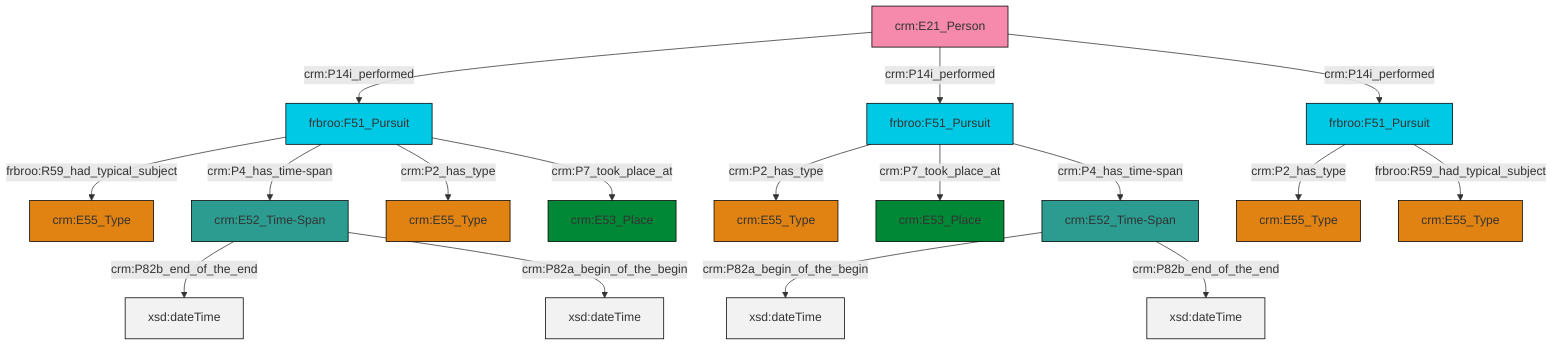 graph TD
classDef Literal fill:#f2f2f2,stroke:#000000;
classDef CRM_Entity fill:#FFFFFF,stroke:#000000;
classDef Temporal_Entity fill:#00C9E6, stroke:#000000;
classDef Type fill:#E18312, stroke:#000000;
classDef Time-Span fill:#2C9C91, stroke:#000000;
classDef Appellation fill:#FFEB7F, stroke:#000000;
classDef Place fill:#008836, stroke:#000000;
classDef Persistent_Item fill:#B266B2, stroke:#000000;
classDef Conceptual_Object fill:#FFD700, stroke:#000000;
classDef Physical_Thing fill:#D2B48C, stroke:#000000;
classDef Actor fill:#f58aad, stroke:#000000;
classDef PC_Classes fill:#4ce600, stroke:#000000;
classDef Multi fill:#cccccc,stroke:#000000;

4["crm:E52_Time-Span"]:::Time-Span -->|crm:P82b_end_of_the_end| 5[xsd:dateTime]:::Literal
8["frbroo:F51_Pursuit"]:::Temporal_Entity -->|frbroo:R59_had_typical_subject| 0["crm:E55_Type"]:::Type
9["frbroo:F51_Pursuit"]:::Temporal_Entity -->|crm:P2_has_type| 10["crm:E55_Type"]:::Type
12["crm:E21_Person"]:::Actor -->|crm:P14i_performed| 8["frbroo:F51_Pursuit"]:::Temporal_Entity
12["crm:E21_Person"]:::Actor -->|crm:P14i_performed| 9["frbroo:F51_Pursuit"]:::Temporal_Entity
12["crm:E21_Person"]:::Actor -->|crm:P14i_performed| 14["frbroo:F51_Pursuit"]:::Temporal_Entity
8["frbroo:F51_Pursuit"]:::Temporal_Entity -->|crm:P4_has_time-span| 4["crm:E52_Time-Span"]:::Time-Span
19["crm:E52_Time-Span"]:::Time-Span -->|crm:P82a_begin_of_the_begin| 20[xsd:dateTime]:::Literal
4["crm:E52_Time-Span"]:::Time-Span -->|crm:P82a_begin_of_the_begin| 23[xsd:dateTime]:::Literal
14["frbroo:F51_Pursuit"]:::Temporal_Entity -->|crm:P2_has_type| 15["crm:E55_Type"]:::Type
9["frbroo:F51_Pursuit"]:::Temporal_Entity -->|crm:P7_took_place_at| 2["crm:E53_Place"]:::Place
14["frbroo:F51_Pursuit"]:::Temporal_Entity -->|frbroo:R59_had_typical_subject| 17["crm:E55_Type"]:::Type
8["frbroo:F51_Pursuit"]:::Temporal_Entity -->|crm:P2_has_type| 6["crm:E55_Type"]:::Type
8["frbroo:F51_Pursuit"]:::Temporal_Entity -->|crm:P7_took_place_at| 25["crm:E53_Place"]:::Place
19["crm:E52_Time-Span"]:::Time-Span -->|crm:P82b_end_of_the_end| 32[xsd:dateTime]:::Literal
9["frbroo:F51_Pursuit"]:::Temporal_Entity -->|crm:P4_has_time-span| 19["crm:E52_Time-Span"]:::Time-Span